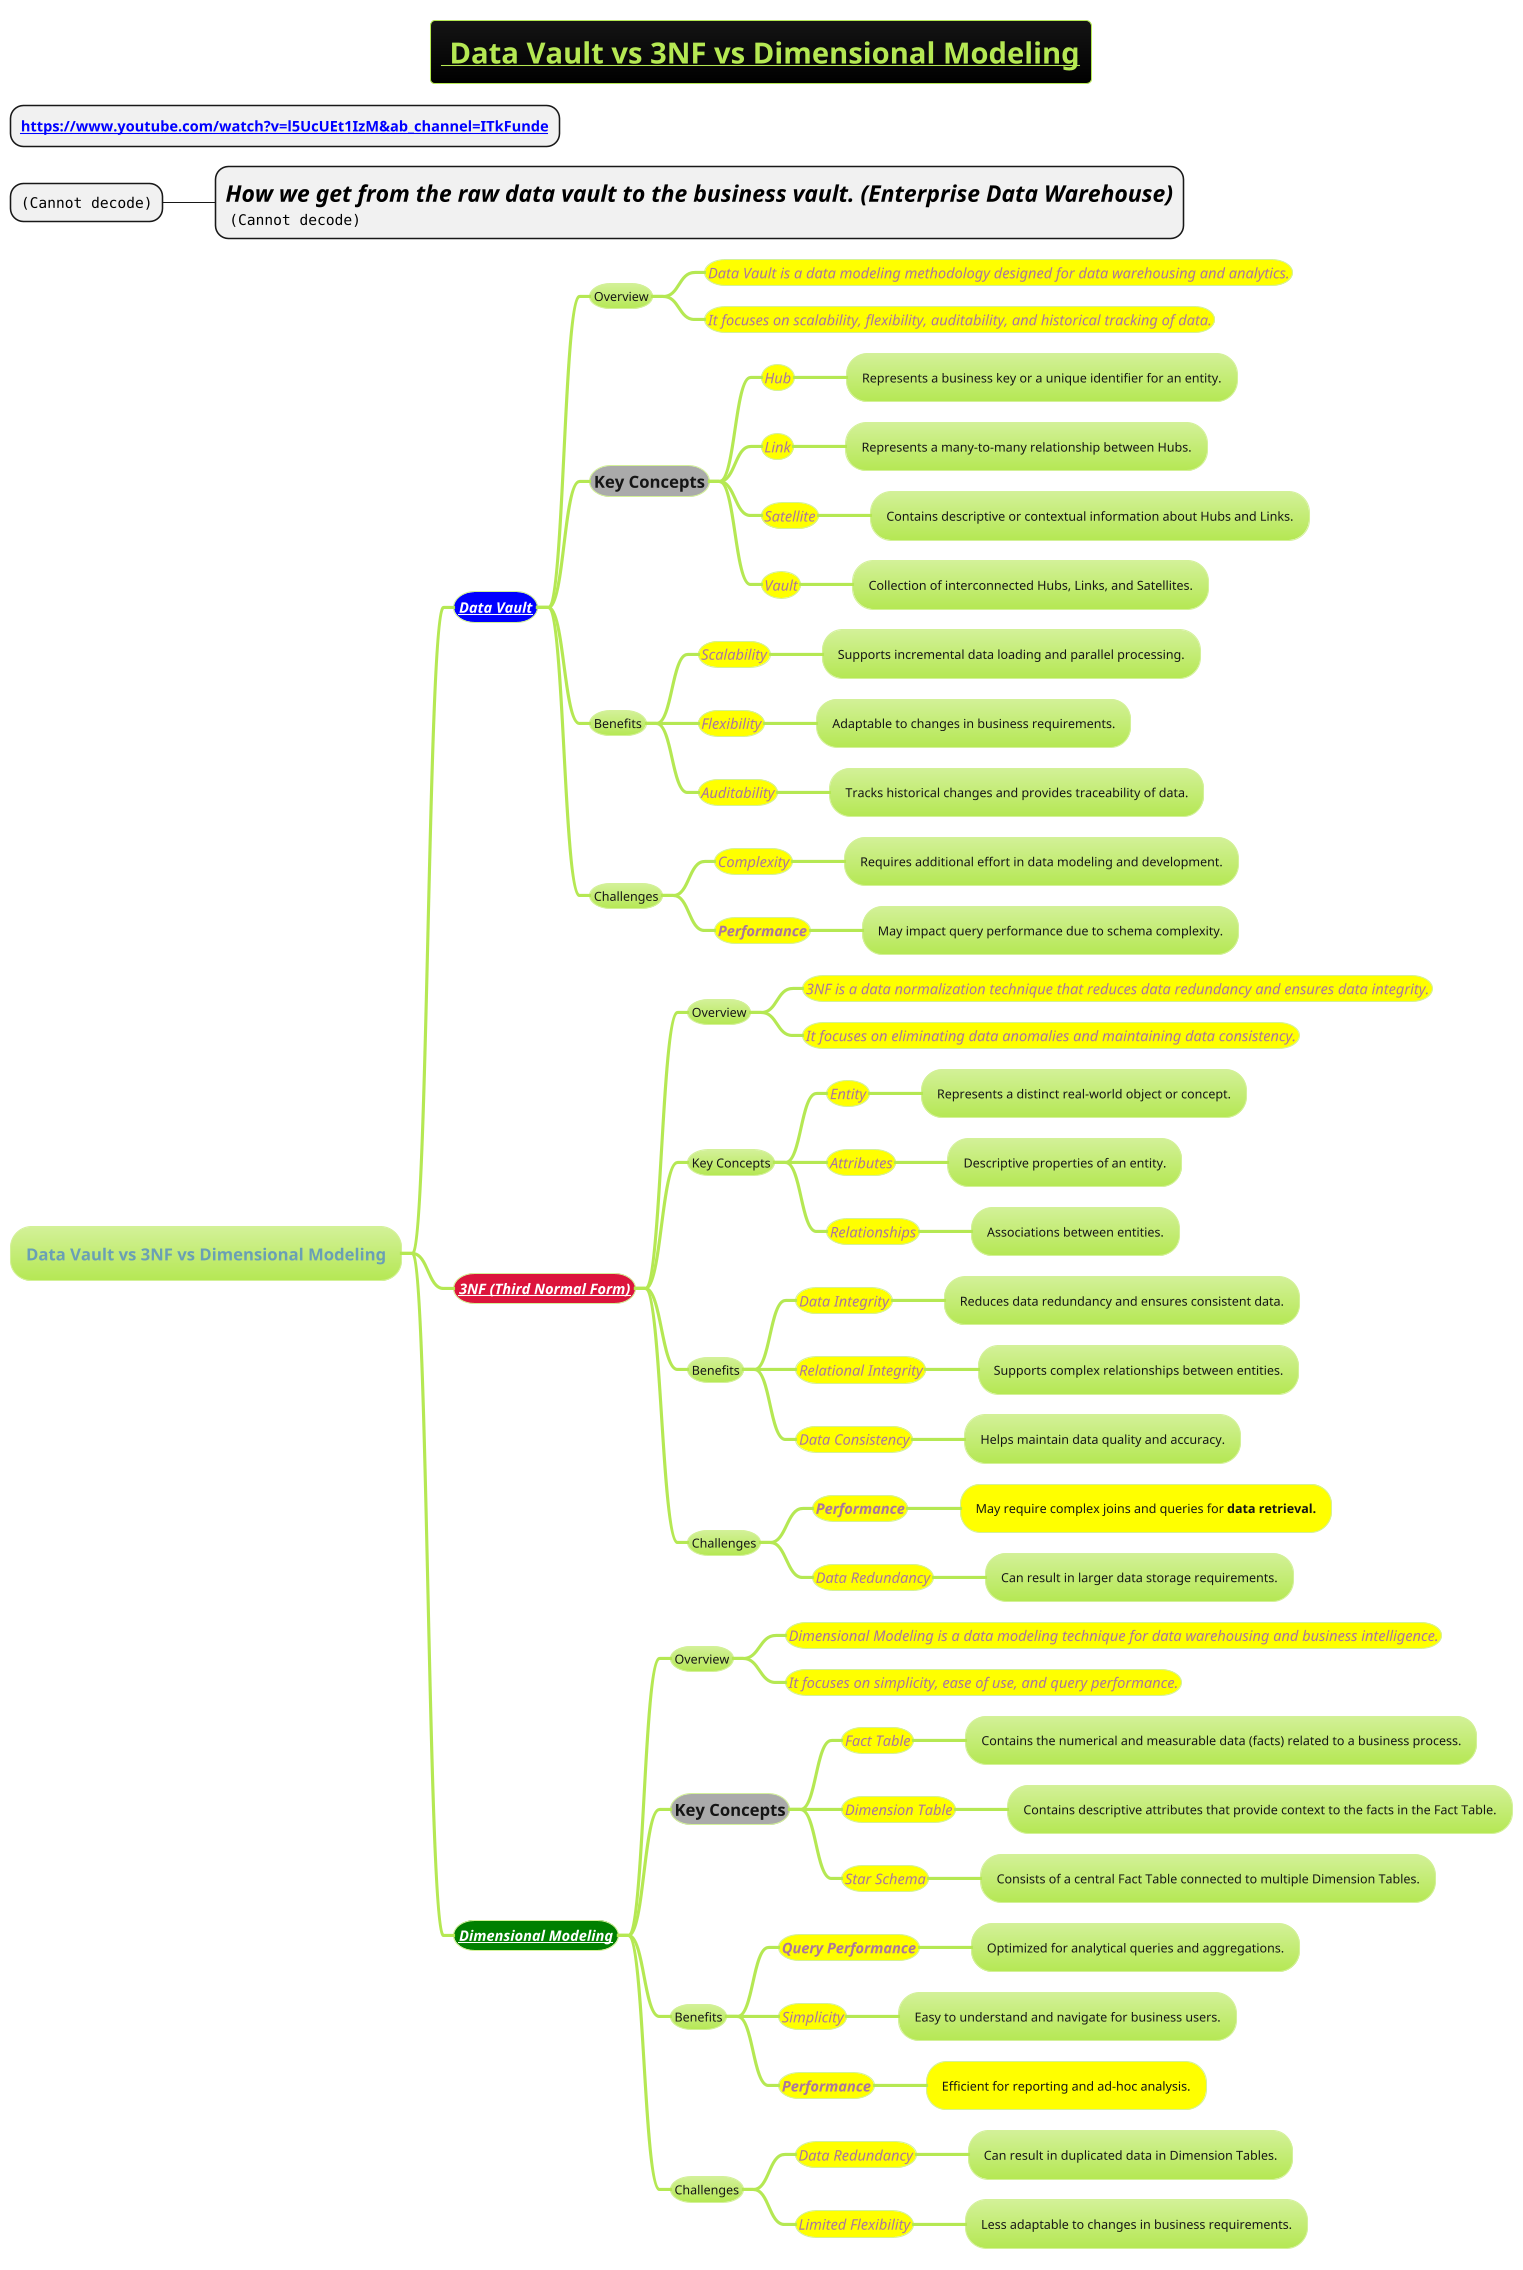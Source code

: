 @startmindmap
title =__ Data Vault vs 3NF vs Dimensional Modeling__
* **[[https://www.youtube.com/watch?v=l5UcUEt1IzM&ab_channel=ITkFunde]]**

* <img:images/img_1.png{scale=.67}>
** =<i>How we get from the raw data vault to the business vault. (Enterprise Data Warehouse)\n <img:images/img_3.png>

!theme hacker

* Data Vault vs 3NF vs Dimensional Modeling
**[#blue] ====[[Data-Vault.puml Data Vault]]
*** Overview
****[#yellow] ====<size:14>Data Vault is a data modeling methodology designed for data warehousing and analytics.
****[#yellow] ====<size:14>It focuses on scalability, flexibility, auditability, and historical tracking of data.
***[#a] =Key Concepts
****[#yellow] ====<size:14>Hub
***** Represents a business key or a unique identifier for an entity.
****[#yellow] ====<size:14>Link
***** Represents a many-to-many relationship between Hubs.
****[#yellow] ====<size:14>Satellite
***** Contains descriptive or contextual information about Hubs and Links.
****[#yellow] ====<size:14>Vault
***** Collection of interconnected Hubs, Links, and Satellites.
*** Benefits
****[#yellow] ====<size:14>Scalability
***** Supports incremental data loading and parallel processing.
****[#yellow] ====<size:14>Flexibility
***** Adaptable to changes in business requirements.
****[#yellow] ====<size:14>Auditability
***** Tracks historical changes and provides traceability of data.
*** Challenges
****[#yellow] ====<size:14>Complexity
***** Requires additional effort in data modeling and development.
****[#yellow] ====<size:14>**Performance**
***** May impact query performance due to schema complexity.
**[#crimson] ====**[[Third-Normal-Form-(3NF).puml 3NF (Third Normal Form)]]**
*** Overview
****[#yellow] ====<size:14>3NF is a data normalization technique that reduces data redundancy and ensures data integrity.
****[#yellow] ====<size:14>It focuses on eliminating data anomalies and maintaining data consistency.
*** Key Concepts
****[#yellow] ====<size:14>Entity
***** Represents a distinct real-world object or concept.
****[#yellow] ====<size:14>Attributes
***** Descriptive properties of an entity.
****[#yellow] ====<size:14>Relationships
***** Associations between entities.
*** Benefits
****[#yellow] ====<size:14>Data Integrity
***** Reduces data redundancy and ensures consistent data.
****[#yellow] ====<size:14>Relational Integrity
***** Supports complex relationships between entities.
****[#yellow] ====<size:14>Data Consistency
***** Helps maintain data quality and accuracy.
*** Challenges
****[#yellow] ====<size:14>**Performance**
*****[#yellow] May require complex joins and queries for **data retrieval.**
****[#yellow] ====<size:14>Data Redundancy
***** Can result in larger data storage requirements.
**[#green] ====**[[../../../../../books/1-books-backlog/DBMS/Dimensional-Modeling.puml Dimensional Modeling]]**
*** Overview
****[#yellow] ====<size:14>Dimensional Modeling is a data modeling technique for data warehousing and business intelligence.
****[#yellow] ====<size:14>It focuses on simplicity, ease of use, and query performance.
***[#a] =Key Concepts
****[#yellow] ====<size:14>Fact Table
***** Contains the numerical and measurable data (facts) related to a business process.
****[#yellow] ====<size:14>Dimension Table
***** Contains descriptive attributes that provide context to the facts in the Fact Table.
****[#yellow] ====<size:14>Star Schema
***** Consists of a central Fact Table connected to multiple Dimension Tables.
*** Benefits
****[#yellow] ====<size:14>**Query Performance**
***** Optimized for analytical queries and aggregations.
****[#yellow] ====<size:14>Simplicity
***** Easy to understand and navigate for business users.
****[#yellow] ====<size:14>**Performance**
*****[#yellow] Efficient for reporting and ad-hoc analysis.
*** Challenges
****[#yellow] ====<size:14>Data Redundancy
***** Can result in duplicated data in Dimension Tables.
****[#yellow] ====<size:14>Limited Flexibility
***** Less adaptable to changes in business requirements.
@endmindmap
